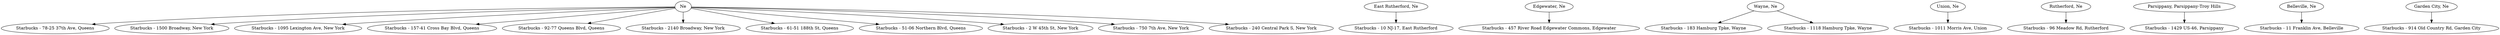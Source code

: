 // Starbucks Tree
digraph {
	Ne [label=Ne]
	"Starbucks - 78-25 37th Ave, Queens" [label="Starbucks - 78-25 37th Ave, Queens"]
	Ne -> "Starbucks - 78-25 37th Ave, Queens"
	"Starbucks - 1500 Broadway, New York" [label="Starbucks - 1500 Broadway, New York"]
	Ne -> "Starbucks - 1500 Broadway, New York"
	"Starbucks - 1095 Lexington Ave, New York" [label="Starbucks - 1095 Lexington Ave, New York"]
	Ne -> "Starbucks - 1095 Lexington Ave, New York"
	"Starbucks - 157-41 Cross Bay Blvd, Queens" [label="Starbucks - 157-41 Cross Bay Blvd, Queens"]
	Ne -> "Starbucks - 157-41 Cross Bay Blvd, Queens"
	"Starbucks - 92-77 Queens Blvd, Queens" [label="Starbucks - 92-77 Queens Blvd, Queens"]
	Ne -> "Starbucks - 92-77 Queens Blvd, Queens"
	"Starbucks - 2140 Broadway, New York" [label="Starbucks - 2140 Broadway, New York"]
	Ne -> "Starbucks - 2140 Broadway, New York"
	"Starbucks - 61-51 188th St, Queens" [label="Starbucks - 61-51 188th St, Queens"]
	Ne -> "Starbucks - 61-51 188th St, Queens"
	"Starbucks - 51-06 Northern Blvd, Queens" [label="Starbucks - 51-06 Northern Blvd, Queens"]
	Ne -> "Starbucks - 51-06 Northern Blvd, Queens"
	"Starbucks - 2 W 45th St, New York" [label="Starbucks - 2 W 45th St, New York"]
	Ne -> "Starbucks - 2 W 45th St, New York"
	"Starbucks - 750 7th Ave, New York" [label="Starbucks - 750 7th Ave, New York"]
	Ne -> "Starbucks - 750 7th Ave, New York"
	"Starbucks - 240 Central Park S, New York" [label="Starbucks - 240 Central Park S, New York"]
	Ne -> "Starbucks - 240 Central Park S, New York"
	"East Rutherford, Ne" [label="East Rutherford, Ne"]
	"Starbucks - 10 NJ-17, East Rutherford" [label="Starbucks - 10 NJ-17, East Rutherford"]
	"East Rutherford, Ne" -> "Starbucks - 10 NJ-17, East Rutherford"
	"Edgewater, Ne" [label="Edgewater, Ne"]
	"Starbucks - 457 River Road Edgewater Commons, Edgewater" [label="Starbucks - 457 River Road Edgewater Commons, Edgewater"]
	"Edgewater, Ne" -> "Starbucks - 457 River Road Edgewater Commons, Edgewater"
	"Wayne, Ne" [label="Wayne, Ne"]
	"Starbucks - 183 Hamburg Tpke, Wayne" [label="Starbucks - 183 Hamburg Tpke, Wayne"]
	"Wayne, Ne" -> "Starbucks - 183 Hamburg Tpke, Wayne"
	"Starbucks - 1118 Hamburg Tpke, Wayne" [label="Starbucks - 1118 Hamburg Tpke, Wayne"]
	"Wayne, Ne" -> "Starbucks - 1118 Hamburg Tpke, Wayne"
	"Union, Ne" [label="Union, Ne"]
	"Starbucks - 1011 Morris Ave, Union" [label="Starbucks - 1011 Morris Ave, Union"]
	"Union, Ne" -> "Starbucks - 1011 Morris Ave, Union"
	"Rutherford, Ne" [label="Rutherford, Ne"]
	"Starbucks - 96 Meadow Rd, Rutherford" [label="Starbucks - 96 Meadow Rd, Rutherford"]
	"Rutherford, Ne" -> "Starbucks - 96 Meadow Rd, Rutherford"
	"Parsippany, Parsippany-Troy Hills" [label="Parsippany, Parsippany-Troy Hills"]
	"Starbucks - 1429 US-46, Parsippany" [label="Starbucks - 1429 US-46, Parsippany"]
	"Parsippany, Parsippany-Troy Hills" -> "Starbucks - 1429 US-46, Parsippany"
	"Belleville, Ne" [label="Belleville, Ne"]
	"Starbucks - 11 Franklin Ave, Belleville" [label="Starbucks - 11 Franklin Ave, Belleville"]
	"Belleville, Ne" -> "Starbucks - 11 Franklin Ave, Belleville"
	"Garden City, Ne" [label="Garden City, Ne"]
	"Starbucks - 914 Old Country Rd, Garden City" [label="Starbucks - 914 Old Country Rd, Garden City"]
	"Garden City, Ne" -> "Starbucks - 914 Old Country Rd, Garden City"
}
